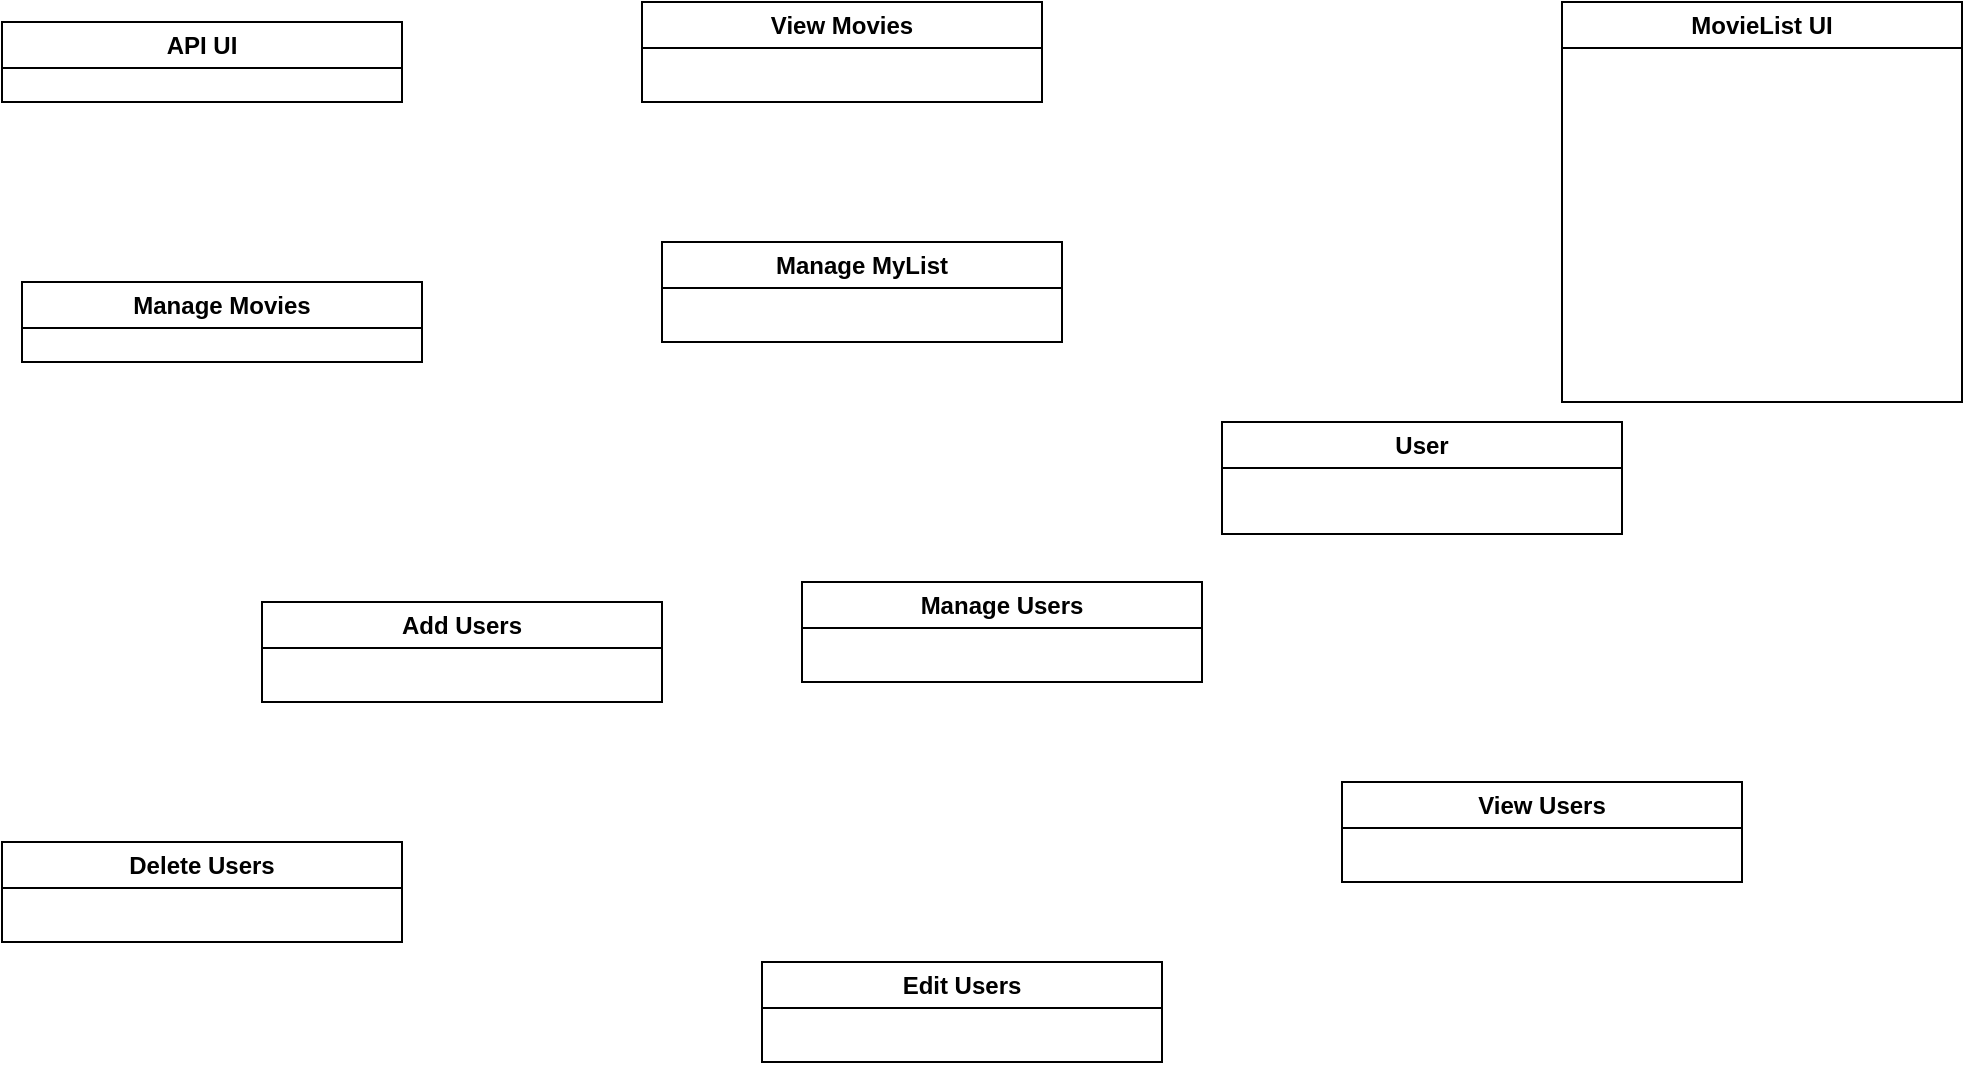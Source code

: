 <mxfile version="22.1.7" type="github">
  <diagram name="Page-1" id="ZeniHqI1XKFf16gRrM0b">
    <mxGraphModel dx="1366" dy="722" grid="1" gridSize="10" guides="1" tooltips="1" connect="1" arrows="1" fold="1" page="1" pageScale="1" pageWidth="1169" pageHeight="827" math="0" shadow="0">
      <root>
        <mxCell id="0" />
        <mxCell id="1" parent="0" />
        <mxCell id="bou8E0x_bsbhckv4ZRoX-1" value="Manage Movies" style="swimlane;whiteSpace=wrap;html=1;" vertex="1" parent="1">
          <mxGeometry x="30" y="190" width="200" height="40" as="geometry" />
        </mxCell>
        <mxCell id="bou8E0x_bsbhckv4ZRoX-2" value="MovieList UI" style="swimlane;whiteSpace=wrap;html=1;" vertex="1" parent="1">
          <mxGeometry x="800" y="50" width="200" height="200" as="geometry" />
        </mxCell>
        <mxCell id="bou8E0x_bsbhckv4ZRoX-3" value="API UI" style="swimlane;whiteSpace=wrap;html=1;" vertex="1" parent="1">
          <mxGeometry x="20" y="60" width="200" height="40" as="geometry" />
        </mxCell>
        <mxCell id="bou8E0x_bsbhckv4ZRoX-4" value="User" style="swimlane;whiteSpace=wrap;html=1;" vertex="1" parent="1">
          <mxGeometry x="630" y="260" width="200" height="56" as="geometry" />
        </mxCell>
        <mxCell id="bou8E0x_bsbhckv4ZRoX-5" value="Manage Users" style="swimlane;whiteSpace=wrap;html=1;" vertex="1" parent="1">
          <mxGeometry x="420" y="340" width="200" height="50" as="geometry" />
        </mxCell>
        <mxCell id="bou8E0x_bsbhckv4ZRoX-6" value="Add Users" style="swimlane;whiteSpace=wrap;html=1;" vertex="1" parent="1">
          <mxGeometry x="150" y="350" width="200" height="50" as="geometry" />
        </mxCell>
        <mxCell id="bou8E0x_bsbhckv4ZRoX-7" value="Delete Users" style="swimlane;whiteSpace=wrap;html=1;" vertex="1" parent="1">
          <mxGeometry x="20" y="470" width="200" height="50" as="geometry" />
        </mxCell>
        <mxCell id="bou8E0x_bsbhckv4ZRoX-8" value="Edit Users" style="swimlane;whiteSpace=wrap;html=1;" vertex="1" parent="1">
          <mxGeometry x="400" y="530" width="200" height="50" as="geometry" />
        </mxCell>
        <mxCell id="bou8E0x_bsbhckv4ZRoX-9" value="View Users" style="swimlane;whiteSpace=wrap;html=1;" vertex="1" parent="1">
          <mxGeometry x="690" y="440" width="200" height="50" as="geometry" />
        </mxCell>
        <mxCell id="bou8E0x_bsbhckv4ZRoX-10" value="View Movies" style="swimlane;whiteSpace=wrap;html=1;" vertex="1" parent="1">
          <mxGeometry x="340" y="50" width="200" height="50" as="geometry" />
        </mxCell>
        <mxCell id="bou8E0x_bsbhckv4ZRoX-11" value="Manage MyList" style="swimlane;whiteSpace=wrap;html=1;startSize=23;" vertex="1" parent="1">
          <mxGeometry x="350" y="170" width="200" height="50" as="geometry" />
        </mxCell>
      </root>
    </mxGraphModel>
  </diagram>
</mxfile>
